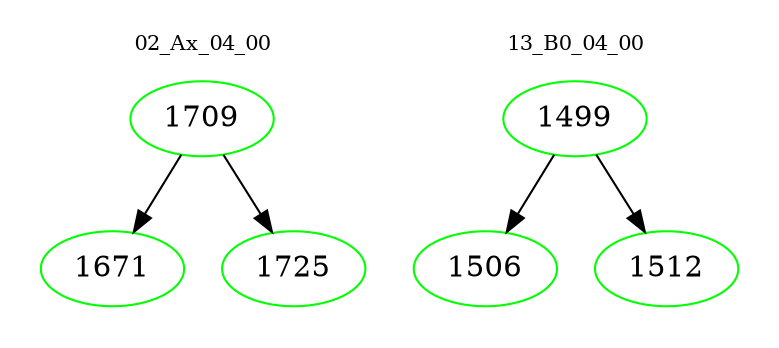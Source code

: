 digraph{
subgraph cluster_0 {
color = white
label = "02_Ax_04_00";
fontsize=10;
T0_1709 [label="1709", color="green"]
T0_1709 -> T0_1671 [color="black"]
T0_1671 [label="1671", color="green"]
T0_1709 -> T0_1725 [color="black"]
T0_1725 [label="1725", color="green"]
}
subgraph cluster_1 {
color = white
label = "13_B0_04_00";
fontsize=10;
T1_1499 [label="1499", color="green"]
T1_1499 -> T1_1506 [color="black"]
T1_1506 [label="1506", color="green"]
T1_1499 -> T1_1512 [color="black"]
T1_1512 [label="1512", color="green"]
}
}

